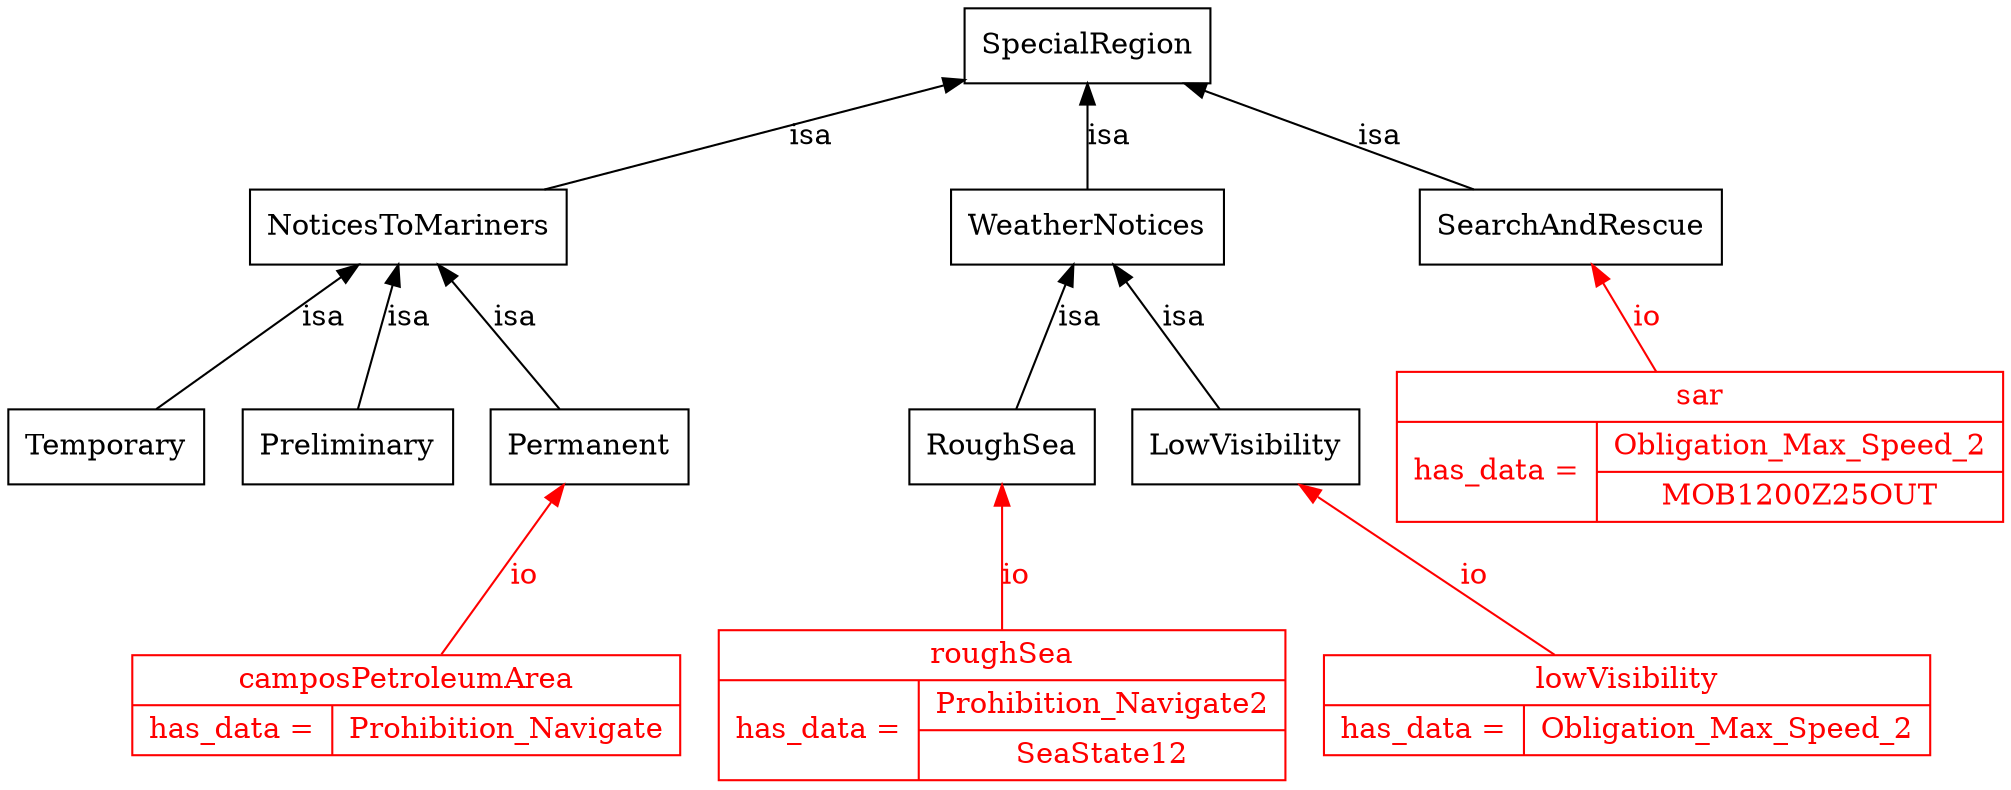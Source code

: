 digraph dominium {
	node [label="\N"];
	graph [bb="0,0,745,372"];
	Temporary [label=Temporary, shape=box, color="0.0,0.0,0.0", fontcolor="0.0,0.0,0.0", pos="40,160", width="1.06", height="0.50"];
	NoticesToMariners [label=NoticesToMariners, shape=box, color="0.0,0.0,0.0", fontcolor="0.0,0.0,0.0", pos="213,266", width="1.72", height="0.50"];
	Preliminary [label=Preliminary, shape=box, color="0.0,0.0,0.0", fontcolor="0.0,0.0,0.0", pos="136,160", width="1.11", height="0.50"];
	Permanent [label=Permanent, shape=box, color="0.0,0.0,0.0", fontcolor="0.0,0.0,0.0", pos="232,160", width="1.06", height="0.50"];
	SpecialRegion [label=SpecialRegion, shape=box, color="0.0,0.0,0.0", fontcolor="0.0,0.0,0.0", pos="369,354", width="1.33", height="0.50"];
	RoughSea [label=RoughSea, shape=box, color="0.0,0.0,0.0", fontcolor="0.0,0.0,0.0", pos="340,160", width="1.03", height="0.50"];
	WeatherNotices [label=WeatherNotices, shape=box, color="0.0,0.0,0.0", fontcolor="0.0,0.0,0.0", pos="369,266", width="1.47", height="0.50"];
	SearchAndRescue [label=SearchAndRescue, shape=box, color="0.0,0.0,0.0", fontcolor="0.0,0.0,0.0", pos="571,266", width="1.64", height="0.50"];
	camposPetroleumArea [label="{camposPetroleumArea|{has_data =|{Prohibition_Navigate}}}", shape=record, color="0.0,1.0,1.0", fontcolor="0.0,1.0,1.0", pos="106,36", rects="0,36,213,60 0,12,78,36 78,12,213,36", width="2.94", height="0.67"];
	lowVisibility [label="{lowVisibility|{has_data =|{Obligation_Max_Speed_2}}}", shape=record, color="0.0,1.0,1.0", fontcolor="0.0,1.0,1.0", pos="588,36", rects="468,36,708,60 468,12,546,36 546,12,708,36", width="3.33", height="0.67"];
	LowVisibility [label=LowVisibility, shape=box, color="0.0,0.0,0.0", fontcolor="0.0,0.0,0.0", pos="441,160", width="1.28", height="0.50"];
	roughSea [label="{roughSea|{has_data =|{Prohibition_Navigate2|SeaState12}}}", shape=record, color="0.0,1.0,1.0", fontcolor="0.0,1.0,1.0", pos="340,36", rects="230,48,450,72 230,0,308,48 308,24,450,48 308,0,450,24", width="3.06", height="1.00"];
	sar [label="{sar|{has_data =|{Obligation_Max_Speed_2|MOB1200Z25OUT}}}", shape=record, color="0.0,1.0,1.0", fontcolor="0.0,1.0,1.0", pos="625,160", rects="505,172,745,196 505,124,583,172 583,148,745,172 583,124,745,148", width="3.33", height="1.00"];
	NoticesToMariners -> Temporary [dir=back, label=isa, color="0.0,0.0,0.0", fontcolor="0.0,0.0,0.0", pos="s,178,248 169,243 144,230 114,213 87,196 79,190 70,184 62,178", lp="154,222"];
	NoticesToMariners -> Preliminary [dir=back, label=isa, color="0.0,0.0,0.0", fontcolor="0.0,0.0,0.0", pos="s,200,248 194,240 180,220 162,195 149,178", lp="195,222"];
	NoticesToMariners -> Permanent [dir=back, label=isa, color="0.0,0.0,0.0", fontcolor="0.0,0.0,0.0", pos="s,216,248 218,238 222,219 226,195 229,178", lp="231,222"];
	SpecialRegion -> NoticesToMariners [dir=back, label=isa, color="0.0,0.0,0.0", fontcolor="0.0,0.0,0.0", pos="s,337,336 328,331 302,316 269,297 245,284", lp="315,310"];
	WeatherNotices -> RoughSea [dir=back, label=isa, color="0.0,0.0,0.0", fontcolor="0.0,0.0,0.0", pos="s,364,248 361,238 356,219 349,195 345,178", lp="368,222"];
	SpecialRegion -> WeatherNotices [dir=back, label=isa, color="0.0,0.0,0.0", fontcolor="0.0,0.0,0.0", pos="s,369,336 369,326 369,312 369,296 369,284", lp="377,310"];
	SpecialRegion -> SearchAndRescue [dir=back, label=isa, color="0.0,0.0,0.0", fontcolor="0.0,0.0,0.0", pos="s,410,336 419,332 453,317 497,298 529,284", lp="491,310"];
	Permanent -> camposPetroleumArea [dir=back, label=io, color="0.0,1.0,1.0", fontcolor="0.0,1.0,1.0", pos="s,214,142 207,135 184,113 152,81 130,60", lp="184,98"];
	LowVisibility -> lowVisibility [dir=back, label=io, color="0.0,1.0,1.0", fontcolor="0.0,1.0,1.0", pos="s,462,142 470,135 496,114 534,82 559,60", lp="531,98"];
	RoughSea -> roughSea [dir=back, label=io, color="0.0,1.0,1.0", fontcolor="0.0,1.0,1.0", pos="s,340,142 340,132 340,114 340,91 340,72", lp="346,98"];
	WeatherNotices -> LowVisibility [dir=back, label=isa, color="0.0,0.0,0.0", fontcolor="0.0,0.0,0.0", pos="s,382,248 388,240 400,220 417,195 429,178", lp="412,222"];
	SearchAndRescue -> sar [dir=back, label=io, color="0.0,1.0,1.0", fontcolor="0.0,1.0,1.0", pos="s,580,248 585,239 591,226 600,210 607,196", lp="603,222"];
}
